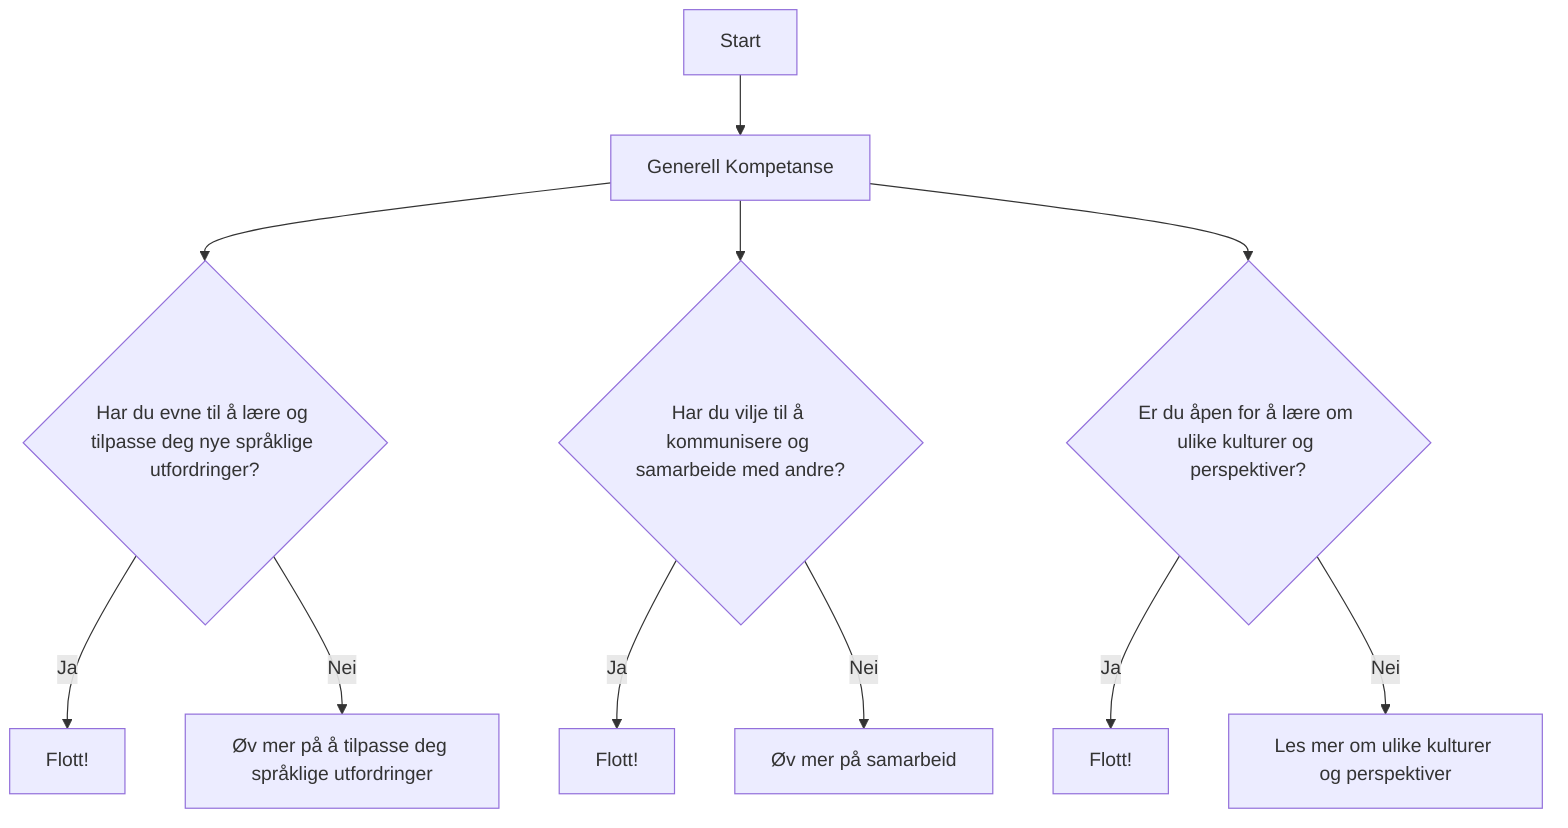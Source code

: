 flowchart TD
    Start --> A[Generell Kompetanse]
    
    A --> B{Har du evne til å lære og tilpasse deg nye språklige utfordringer?}
    B -->|Ja| B1[Flott!]
    B -->|Nei| B2[Øv mer på å tilpasse deg språklige utfordringer]
    
    A --> C{Har du vilje til å kommunisere og samarbeide med andre?}
    C -->|Ja| C1[Flott!]
    C -->|Nei| C2[Øv mer på samarbeid]
    
    A --> D{Er du åpen for å lære om ulike kulturer og perspektiver?}
    D -->|Ja| D1[Flott!]
    D -->|Nei| D2[Les mer om ulike kulturer og perspektiver]